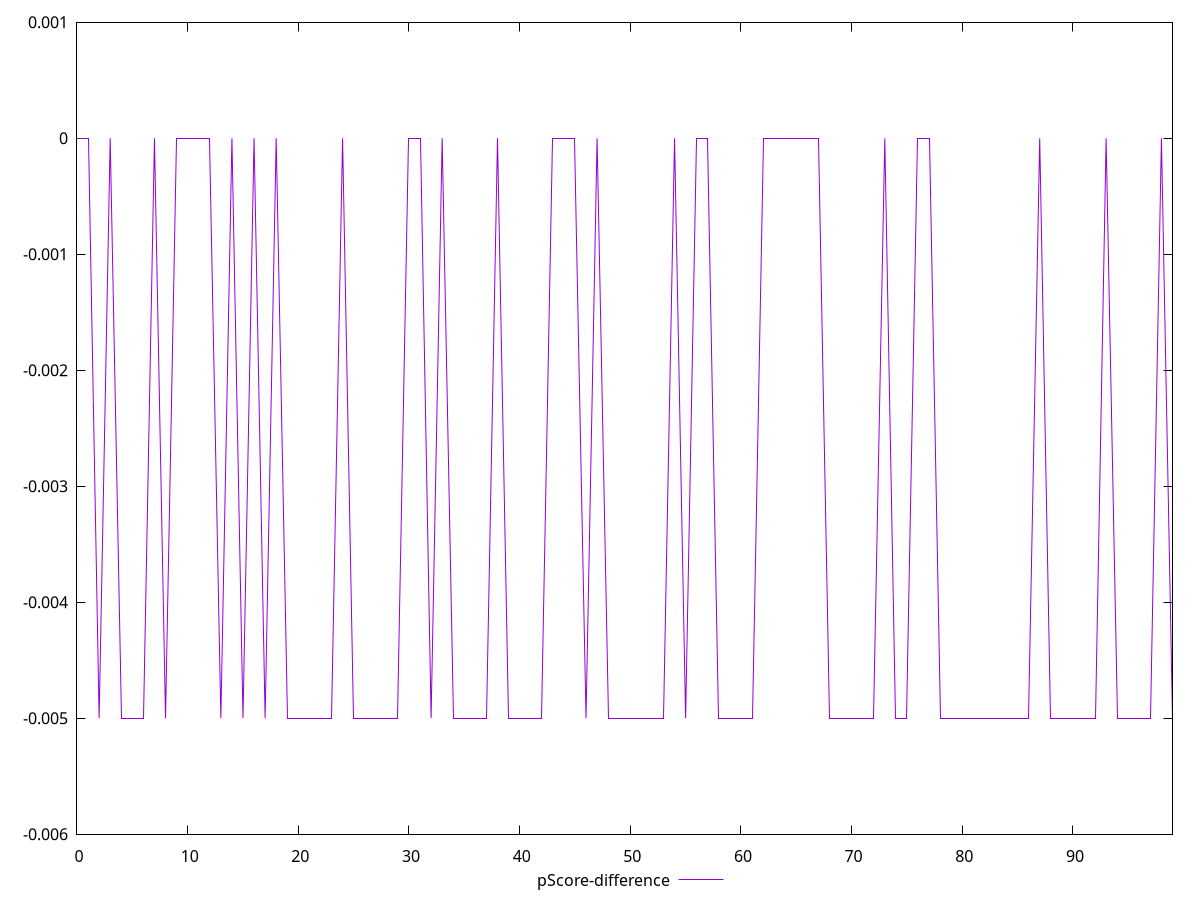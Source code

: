 reset

$pScoreDifference <<EOF
0 0
1 0
2 -0.0050000000000000044
3 0
4 -0.0050000000000000044
5 -0.0050000000000000044
6 -0.0050000000000000044
7 0
8 -0.0050000000000000044
9 0
10 0
11 0
12 0
13 -0.0050000000000000044
14 0
15 -0.0050000000000000044
16 0
17 -0.0050000000000000044
18 0
19 -0.0050000000000000044
20 -0.0050000000000000044
21 -0.0050000000000000044
22 -0.0050000000000000044
23 -0.0050000000000000044
24 0
25 -0.0050000000000000044
26 -0.0050000000000000044
27 -0.0050000000000000044
28 -0.0050000000000000044
29 -0.0050000000000000044
30 0
31 0
32 -0.0050000000000000044
33 0
34 -0.0050000000000000044
35 -0.0050000000000000044
36 -0.0050000000000000044
37 -0.0050000000000000044
38 0
39 -0.0050000000000000044
40 -0.0050000000000000044
41 -0.0050000000000000044
42 -0.0050000000000000044
43 0
44 0
45 0
46 -0.0050000000000000044
47 0
48 -0.0050000000000000044
49 -0.0050000000000000044
50 -0.0050000000000000044
51 -0.0050000000000000044
52 -0.0050000000000000044
53 -0.0050000000000000044
54 0
55 -0.0050000000000000044
56 0
57 0
58 -0.0050000000000000044
59 -0.0050000000000000044
60 -0.0050000000000000044
61 -0.0050000000000000044
62 0
63 0
64 0
65 0
66 0
67 0
68 -0.0050000000000000044
69 -0.0050000000000000044
70 -0.0050000000000000044
71 -0.0050000000000000044
72 -0.0050000000000000044
73 0
74 -0.0050000000000000044
75 -0.0050000000000000044
76 0
77 0
78 -0.0050000000000000044
79 -0.0050000000000000044
80 -0.0050000000000000044
81 -0.0050000000000000044
82 -0.0050000000000000044
83 -0.0050000000000000044
84 -0.0050000000000000044
85 -0.0050000000000000044
86 -0.0050000000000000044
87 0
88 -0.0050000000000000044
89 -0.0050000000000000044
90 -0.0050000000000000044
91 -0.0050000000000000044
92 -0.0050000000000000044
93 0
94 -0.0050000000000000044
95 -0.0050000000000000044
96 -0.0050000000000000044
97 -0.0050000000000000044
98 0
99 -0.0050000000000000044
EOF

set key outside below
set xrange [0:99]
set yrange [-0.0060000000000000045:0.001]
set trange [-0.0060000000000000045:0.001]
set terminal svg size 640, 500 enhanced background rgb 'white'
set output "reports/report_00032_2021-02-25T10-28-15.087Z/unminified-javascript/samples/astro/pScore-difference/values.svg"

plot $pScoreDifference title "pScore-difference" with line

reset
